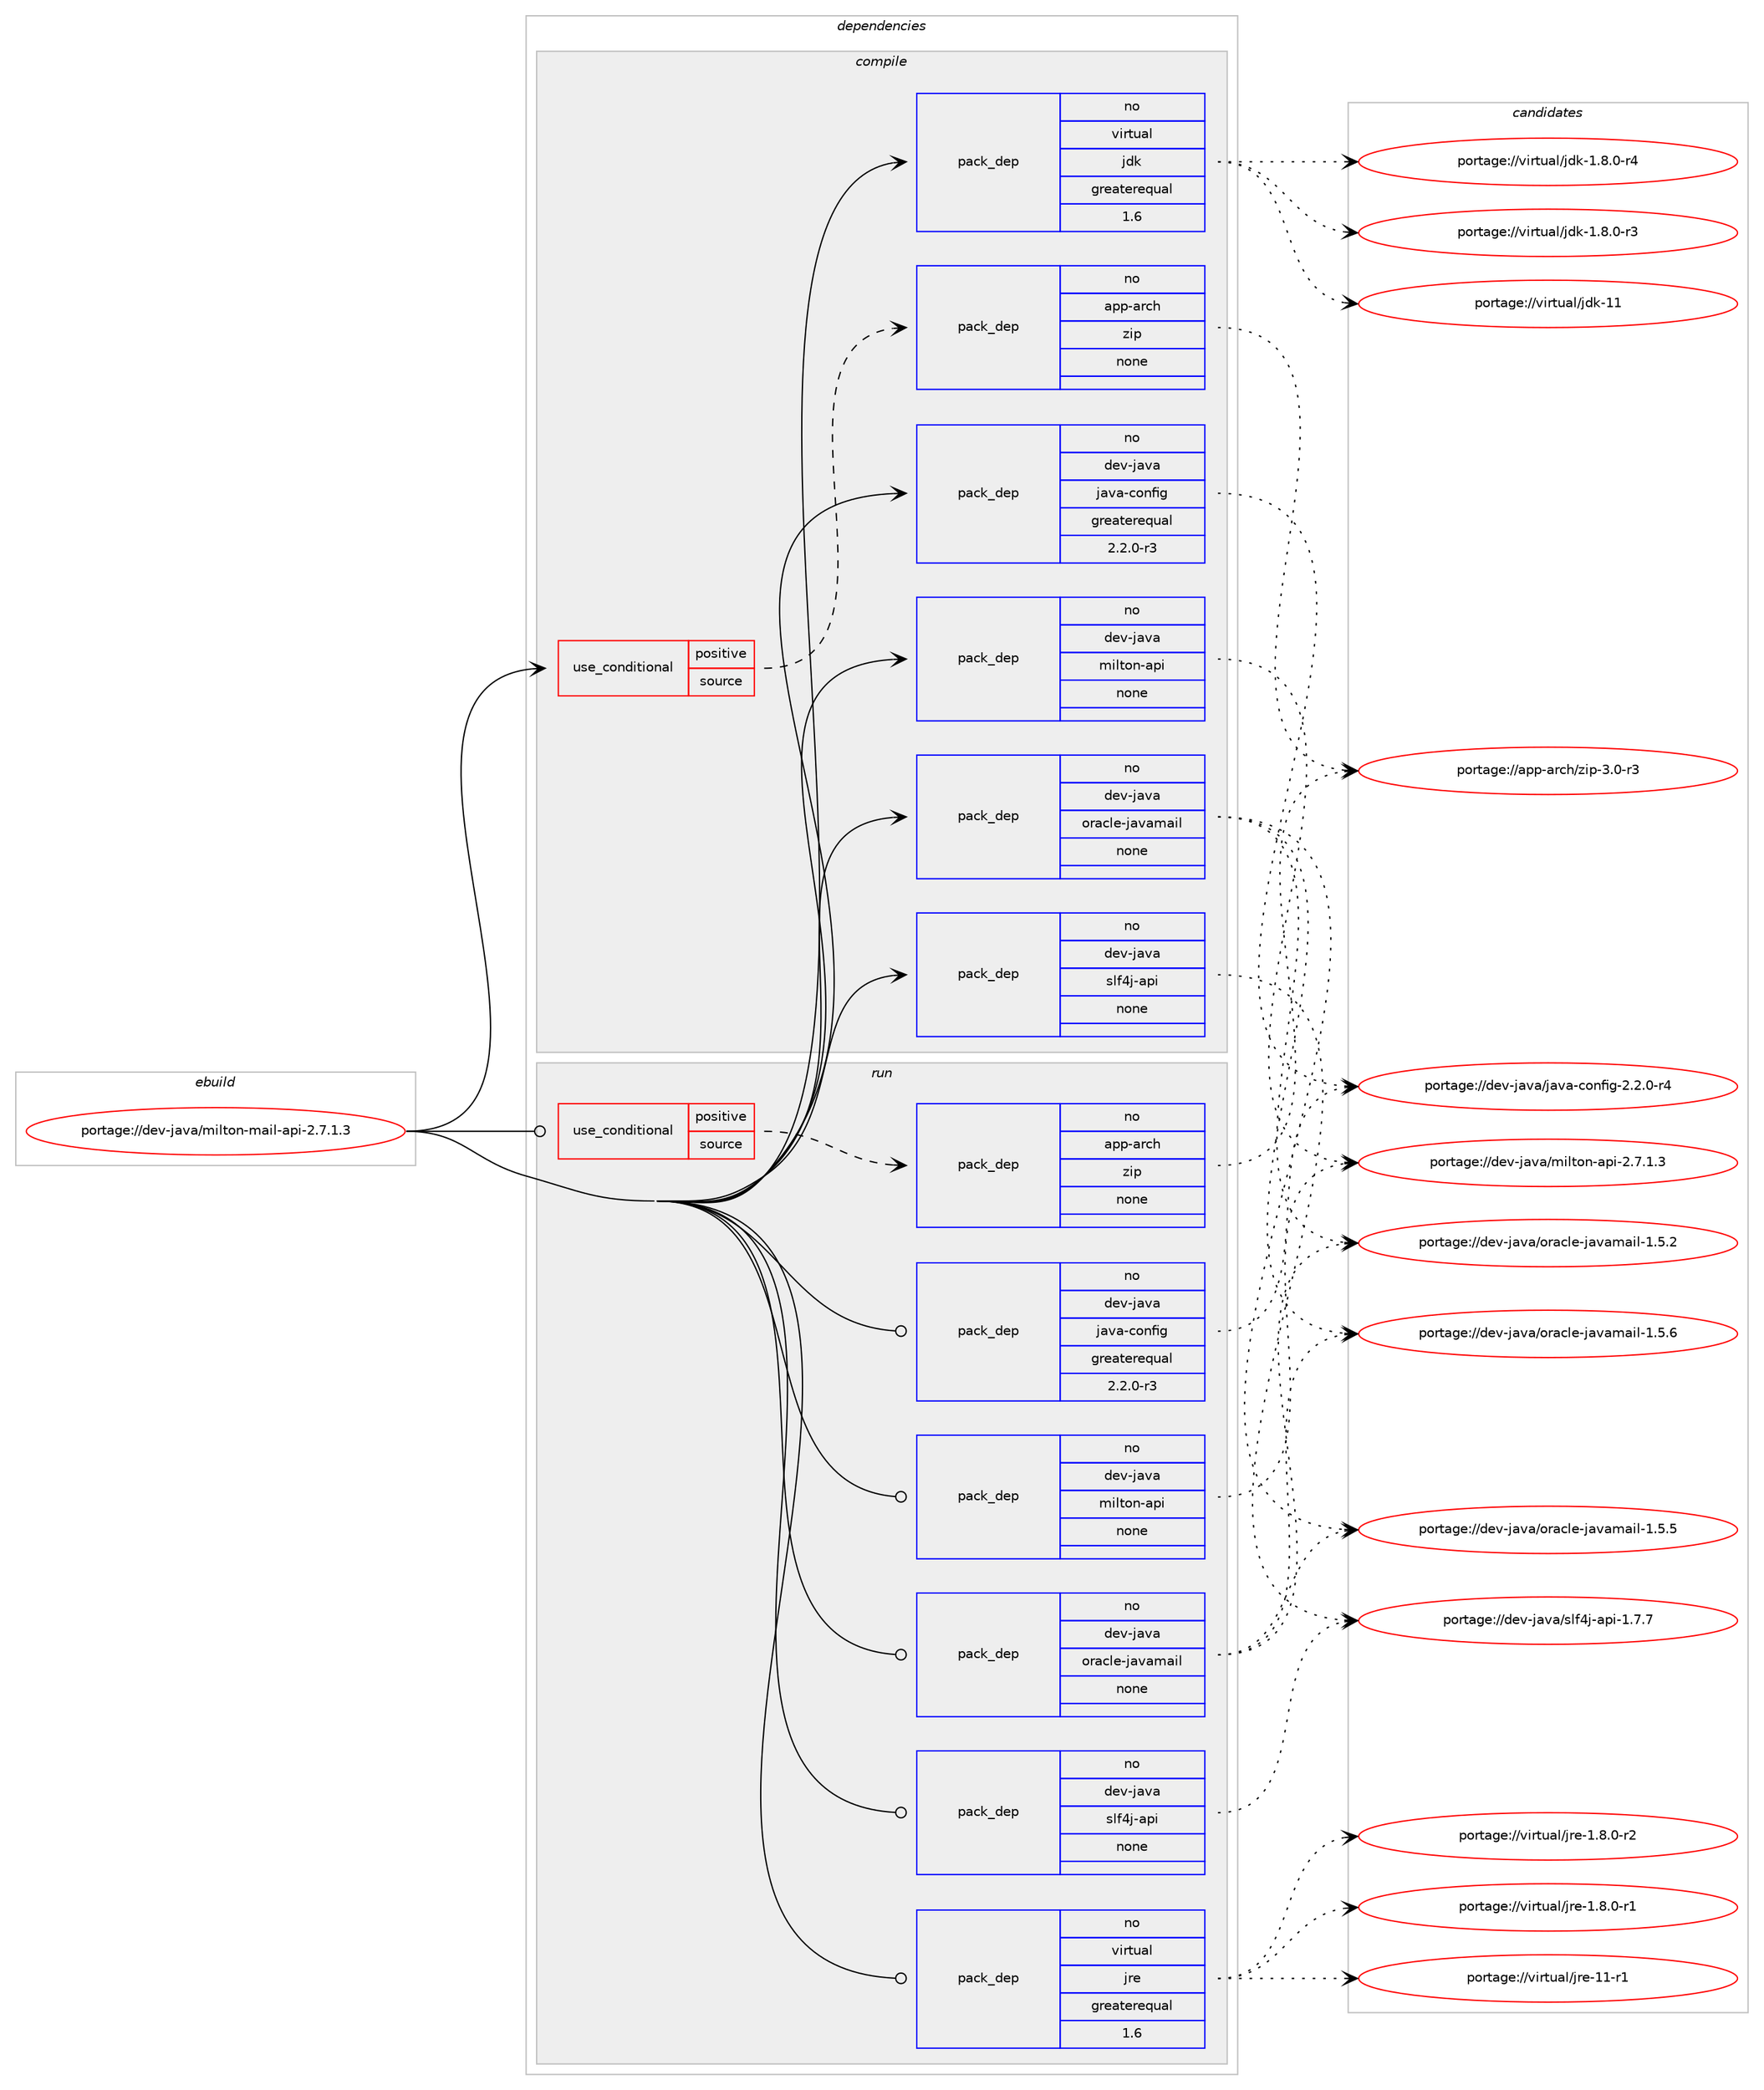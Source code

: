 digraph prolog {

# *************
# Graph options
# *************

newrank=true;
concentrate=true;
compound=true;
graph [rankdir=LR,fontname=Helvetica,fontsize=10,ranksep=1.5];#, ranksep=2.5, nodesep=0.2];
edge  [arrowhead=vee];
node  [fontname=Helvetica,fontsize=10];

# **********
# The ebuild
# **********

subgraph cluster_leftcol {
color=gray;
label=<<i>ebuild</i>>;
id [label="portage://dev-java/milton-mail-api-2.7.1.3", color=red, width=4, href="../dev-java/milton-mail-api-2.7.1.3.svg"];
}

# ****************
# The dependencies
# ****************

subgraph cluster_midcol {
color=gray;
label=<<i>dependencies</i>>;
subgraph cluster_compile {
fillcolor="#eeeeee";
style=filled;
label=<<i>compile</i>>;
subgraph cond129526 {
dependency528049 [label=<<TABLE BORDER="0" CELLBORDER="1" CELLSPACING="0" CELLPADDING="4"><TR><TD ROWSPAN="3" CELLPADDING="10">use_conditional</TD></TR><TR><TD>positive</TD></TR><TR><TD>source</TD></TR></TABLE>>, shape=none, color=red];
subgraph pack392913 {
dependency528050 [label=<<TABLE BORDER="0" CELLBORDER="1" CELLSPACING="0" CELLPADDING="4" WIDTH="220"><TR><TD ROWSPAN="6" CELLPADDING="30">pack_dep</TD></TR><TR><TD WIDTH="110">no</TD></TR><TR><TD>app-arch</TD></TR><TR><TD>zip</TD></TR><TR><TD>none</TD></TR><TR><TD></TD></TR></TABLE>>, shape=none, color=blue];
}
dependency528049:e -> dependency528050:w [weight=20,style="dashed",arrowhead="vee"];
}
id:e -> dependency528049:w [weight=20,style="solid",arrowhead="vee"];
subgraph pack392914 {
dependency528051 [label=<<TABLE BORDER="0" CELLBORDER="1" CELLSPACING="0" CELLPADDING="4" WIDTH="220"><TR><TD ROWSPAN="6" CELLPADDING="30">pack_dep</TD></TR><TR><TD WIDTH="110">no</TD></TR><TR><TD>dev-java</TD></TR><TR><TD>java-config</TD></TR><TR><TD>greaterequal</TD></TR><TR><TD>2.2.0-r3</TD></TR></TABLE>>, shape=none, color=blue];
}
id:e -> dependency528051:w [weight=20,style="solid",arrowhead="vee"];
subgraph pack392915 {
dependency528052 [label=<<TABLE BORDER="0" CELLBORDER="1" CELLSPACING="0" CELLPADDING="4" WIDTH="220"><TR><TD ROWSPAN="6" CELLPADDING="30">pack_dep</TD></TR><TR><TD WIDTH="110">no</TD></TR><TR><TD>dev-java</TD></TR><TR><TD>milton-api</TD></TR><TR><TD>none</TD></TR><TR><TD></TD></TR></TABLE>>, shape=none, color=blue];
}
id:e -> dependency528052:w [weight=20,style="solid",arrowhead="vee"];
subgraph pack392916 {
dependency528053 [label=<<TABLE BORDER="0" CELLBORDER="1" CELLSPACING="0" CELLPADDING="4" WIDTH="220"><TR><TD ROWSPAN="6" CELLPADDING="30">pack_dep</TD></TR><TR><TD WIDTH="110">no</TD></TR><TR><TD>dev-java</TD></TR><TR><TD>oracle-javamail</TD></TR><TR><TD>none</TD></TR><TR><TD></TD></TR></TABLE>>, shape=none, color=blue];
}
id:e -> dependency528053:w [weight=20,style="solid",arrowhead="vee"];
subgraph pack392917 {
dependency528054 [label=<<TABLE BORDER="0" CELLBORDER="1" CELLSPACING="0" CELLPADDING="4" WIDTH="220"><TR><TD ROWSPAN="6" CELLPADDING="30">pack_dep</TD></TR><TR><TD WIDTH="110">no</TD></TR><TR><TD>dev-java</TD></TR><TR><TD>slf4j-api</TD></TR><TR><TD>none</TD></TR><TR><TD></TD></TR></TABLE>>, shape=none, color=blue];
}
id:e -> dependency528054:w [weight=20,style="solid",arrowhead="vee"];
subgraph pack392918 {
dependency528055 [label=<<TABLE BORDER="0" CELLBORDER="1" CELLSPACING="0" CELLPADDING="4" WIDTH="220"><TR><TD ROWSPAN="6" CELLPADDING="30">pack_dep</TD></TR><TR><TD WIDTH="110">no</TD></TR><TR><TD>virtual</TD></TR><TR><TD>jdk</TD></TR><TR><TD>greaterequal</TD></TR><TR><TD>1.6</TD></TR></TABLE>>, shape=none, color=blue];
}
id:e -> dependency528055:w [weight=20,style="solid",arrowhead="vee"];
}
subgraph cluster_compileandrun {
fillcolor="#eeeeee";
style=filled;
label=<<i>compile and run</i>>;
}
subgraph cluster_run {
fillcolor="#eeeeee";
style=filled;
label=<<i>run</i>>;
subgraph cond129527 {
dependency528056 [label=<<TABLE BORDER="0" CELLBORDER="1" CELLSPACING="0" CELLPADDING="4"><TR><TD ROWSPAN="3" CELLPADDING="10">use_conditional</TD></TR><TR><TD>positive</TD></TR><TR><TD>source</TD></TR></TABLE>>, shape=none, color=red];
subgraph pack392919 {
dependency528057 [label=<<TABLE BORDER="0" CELLBORDER="1" CELLSPACING="0" CELLPADDING="4" WIDTH="220"><TR><TD ROWSPAN="6" CELLPADDING="30">pack_dep</TD></TR><TR><TD WIDTH="110">no</TD></TR><TR><TD>app-arch</TD></TR><TR><TD>zip</TD></TR><TR><TD>none</TD></TR><TR><TD></TD></TR></TABLE>>, shape=none, color=blue];
}
dependency528056:e -> dependency528057:w [weight=20,style="dashed",arrowhead="vee"];
}
id:e -> dependency528056:w [weight=20,style="solid",arrowhead="odot"];
subgraph pack392920 {
dependency528058 [label=<<TABLE BORDER="0" CELLBORDER="1" CELLSPACING="0" CELLPADDING="4" WIDTH="220"><TR><TD ROWSPAN="6" CELLPADDING="30">pack_dep</TD></TR><TR><TD WIDTH="110">no</TD></TR><TR><TD>dev-java</TD></TR><TR><TD>java-config</TD></TR><TR><TD>greaterequal</TD></TR><TR><TD>2.2.0-r3</TD></TR></TABLE>>, shape=none, color=blue];
}
id:e -> dependency528058:w [weight=20,style="solid",arrowhead="odot"];
subgraph pack392921 {
dependency528059 [label=<<TABLE BORDER="0" CELLBORDER="1" CELLSPACING="0" CELLPADDING="4" WIDTH="220"><TR><TD ROWSPAN="6" CELLPADDING="30">pack_dep</TD></TR><TR><TD WIDTH="110">no</TD></TR><TR><TD>dev-java</TD></TR><TR><TD>milton-api</TD></TR><TR><TD>none</TD></TR><TR><TD></TD></TR></TABLE>>, shape=none, color=blue];
}
id:e -> dependency528059:w [weight=20,style="solid",arrowhead="odot"];
subgraph pack392922 {
dependency528060 [label=<<TABLE BORDER="0" CELLBORDER="1" CELLSPACING="0" CELLPADDING="4" WIDTH="220"><TR><TD ROWSPAN="6" CELLPADDING="30">pack_dep</TD></TR><TR><TD WIDTH="110">no</TD></TR><TR><TD>dev-java</TD></TR><TR><TD>oracle-javamail</TD></TR><TR><TD>none</TD></TR><TR><TD></TD></TR></TABLE>>, shape=none, color=blue];
}
id:e -> dependency528060:w [weight=20,style="solid",arrowhead="odot"];
subgraph pack392923 {
dependency528061 [label=<<TABLE BORDER="0" CELLBORDER="1" CELLSPACING="0" CELLPADDING="4" WIDTH="220"><TR><TD ROWSPAN="6" CELLPADDING="30">pack_dep</TD></TR><TR><TD WIDTH="110">no</TD></TR><TR><TD>dev-java</TD></TR><TR><TD>slf4j-api</TD></TR><TR><TD>none</TD></TR><TR><TD></TD></TR></TABLE>>, shape=none, color=blue];
}
id:e -> dependency528061:w [weight=20,style="solid",arrowhead="odot"];
subgraph pack392924 {
dependency528062 [label=<<TABLE BORDER="0" CELLBORDER="1" CELLSPACING="0" CELLPADDING="4" WIDTH="220"><TR><TD ROWSPAN="6" CELLPADDING="30">pack_dep</TD></TR><TR><TD WIDTH="110">no</TD></TR><TR><TD>virtual</TD></TR><TR><TD>jre</TD></TR><TR><TD>greaterequal</TD></TR><TR><TD>1.6</TD></TR></TABLE>>, shape=none, color=blue];
}
id:e -> dependency528062:w [weight=20,style="solid",arrowhead="odot"];
}
}

# **************
# The candidates
# **************

subgraph cluster_choices {
rank=same;
color=gray;
label=<<i>candidates</i>>;

subgraph choice392913 {
color=black;
nodesep=1;
choice9711211245971149910447122105112455146484511451 [label="portage://app-arch/zip-3.0-r3", color=red, width=4,href="../app-arch/zip-3.0-r3.svg"];
dependency528050:e -> choice9711211245971149910447122105112455146484511451:w [style=dotted,weight="100"];
}
subgraph choice392914 {
color=black;
nodesep=1;
choice10010111845106971189747106971189745991111101021051034550465046484511452 [label="portage://dev-java/java-config-2.2.0-r4", color=red, width=4,href="../dev-java/java-config-2.2.0-r4.svg"];
dependency528051:e -> choice10010111845106971189747106971189745991111101021051034550465046484511452:w [style=dotted,weight="100"];
}
subgraph choice392915 {
color=black;
nodesep=1;
choice1001011184510697118974710910510811611111045971121054550465546494651 [label="portage://dev-java/milton-api-2.7.1.3", color=red, width=4,href="../dev-java/milton-api-2.7.1.3.svg"];
dependency528052:e -> choice1001011184510697118974710910510811611111045971121054550465546494651:w [style=dotted,weight="100"];
}
subgraph choice392916 {
color=black;
nodesep=1;
choice10010111845106971189747111114979910810145106971189710997105108454946534654 [label="portage://dev-java/oracle-javamail-1.5.6", color=red, width=4,href="../dev-java/oracle-javamail-1.5.6.svg"];
choice10010111845106971189747111114979910810145106971189710997105108454946534653 [label="portage://dev-java/oracle-javamail-1.5.5", color=red, width=4,href="../dev-java/oracle-javamail-1.5.5.svg"];
choice10010111845106971189747111114979910810145106971189710997105108454946534650 [label="portage://dev-java/oracle-javamail-1.5.2", color=red, width=4,href="../dev-java/oracle-javamail-1.5.2.svg"];
dependency528053:e -> choice10010111845106971189747111114979910810145106971189710997105108454946534654:w [style=dotted,weight="100"];
dependency528053:e -> choice10010111845106971189747111114979910810145106971189710997105108454946534653:w [style=dotted,weight="100"];
dependency528053:e -> choice10010111845106971189747111114979910810145106971189710997105108454946534650:w [style=dotted,weight="100"];
}
subgraph choice392917 {
color=black;
nodesep=1;
choice10010111845106971189747115108102521064597112105454946554655 [label="portage://dev-java/slf4j-api-1.7.7", color=red, width=4,href="../dev-java/slf4j-api-1.7.7.svg"];
dependency528054:e -> choice10010111845106971189747115108102521064597112105454946554655:w [style=dotted,weight="100"];
}
subgraph choice392918 {
color=black;
nodesep=1;
choice1181051141161179710847106100107454949 [label="portage://virtual/jdk-11", color=red, width=4,href="../virtual/jdk-11.svg"];
choice11810511411611797108471061001074549465646484511452 [label="portage://virtual/jdk-1.8.0-r4", color=red, width=4,href="../virtual/jdk-1.8.0-r4.svg"];
choice11810511411611797108471061001074549465646484511451 [label="portage://virtual/jdk-1.8.0-r3", color=red, width=4,href="../virtual/jdk-1.8.0-r3.svg"];
dependency528055:e -> choice1181051141161179710847106100107454949:w [style=dotted,weight="100"];
dependency528055:e -> choice11810511411611797108471061001074549465646484511452:w [style=dotted,weight="100"];
dependency528055:e -> choice11810511411611797108471061001074549465646484511451:w [style=dotted,weight="100"];
}
subgraph choice392919 {
color=black;
nodesep=1;
choice9711211245971149910447122105112455146484511451 [label="portage://app-arch/zip-3.0-r3", color=red, width=4,href="../app-arch/zip-3.0-r3.svg"];
dependency528057:e -> choice9711211245971149910447122105112455146484511451:w [style=dotted,weight="100"];
}
subgraph choice392920 {
color=black;
nodesep=1;
choice10010111845106971189747106971189745991111101021051034550465046484511452 [label="portage://dev-java/java-config-2.2.0-r4", color=red, width=4,href="../dev-java/java-config-2.2.0-r4.svg"];
dependency528058:e -> choice10010111845106971189747106971189745991111101021051034550465046484511452:w [style=dotted,weight="100"];
}
subgraph choice392921 {
color=black;
nodesep=1;
choice1001011184510697118974710910510811611111045971121054550465546494651 [label="portage://dev-java/milton-api-2.7.1.3", color=red, width=4,href="../dev-java/milton-api-2.7.1.3.svg"];
dependency528059:e -> choice1001011184510697118974710910510811611111045971121054550465546494651:w [style=dotted,weight="100"];
}
subgraph choice392922 {
color=black;
nodesep=1;
choice10010111845106971189747111114979910810145106971189710997105108454946534654 [label="portage://dev-java/oracle-javamail-1.5.6", color=red, width=4,href="../dev-java/oracle-javamail-1.5.6.svg"];
choice10010111845106971189747111114979910810145106971189710997105108454946534653 [label="portage://dev-java/oracle-javamail-1.5.5", color=red, width=4,href="../dev-java/oracle-javamail-1.5.5.svg"];
choice10010111845106971189747111114979910810145106971189710997105108454946534650 [label="portage://dev-java/oracle-javamail-1.5.2", color=red, width=4,href="../dev-java/oracle-javamail-1.5.2.svg"];
dependency528060:e -> choice10010111845106971189747111114979910810145106971189710997105108454946534654:w [style=dotted,weight="100"];
dependency528060:e -> choice10010111845106971189747111114979910810145106971189710997105108454946534653:w [style=dotted,weight="100"];
dependency528060:e -> choice10010111845106971189747111114979910810145106971189710997105108454946534650:w [style=dotted,weight="100"];
}
subgraph choice392923 {
color=black;
nodesep=1;
choice10010111845106971189747115108102521064597112105454946554655 [label="portage://dev-java/slf4j-api-1.7.7", color=red, width=4,href="../dev-java/slf4j-api-1.7.7.svg"];
dependency528061:e -> choice10010111845106971189747115108102521064597112105454946554655:w [style=dotted,weight="100"];
}
subgraph choice392924 {
color=black;
nodesep=1;
choice11810511411611797108471061141014549494511449 [label="portage://virtual/jre-11-r1", color=red, width=4,href="../virtual/jre-11-r1.svg"];
choice11810511411611797108471061141014549465646484511450 [label="portage://virtual/jre-1.8.0-r2", color=red, width=4,href="../virtual/jre-1.8.0-r2.svg"];
choice11810511411611797108471061141014549465646484511449 [label="portage://virtual/jre-1.8.0-r1", color=red, width=4,href="../virtual/jre-1.8.0-r1.svg"];
dependency528062:e -> choice11810511411611797108471061141014549494511449:w [style=dotted,weight="100"];
dependency528062:e -> choice11810511411611797108471061141014549465646484511450:w [style=dotted,weight="100"];
dependency528062:e -> choice11810511411611797108471061141014549465646484511449:w [style=dotted,weight="100"];
}
}

}

